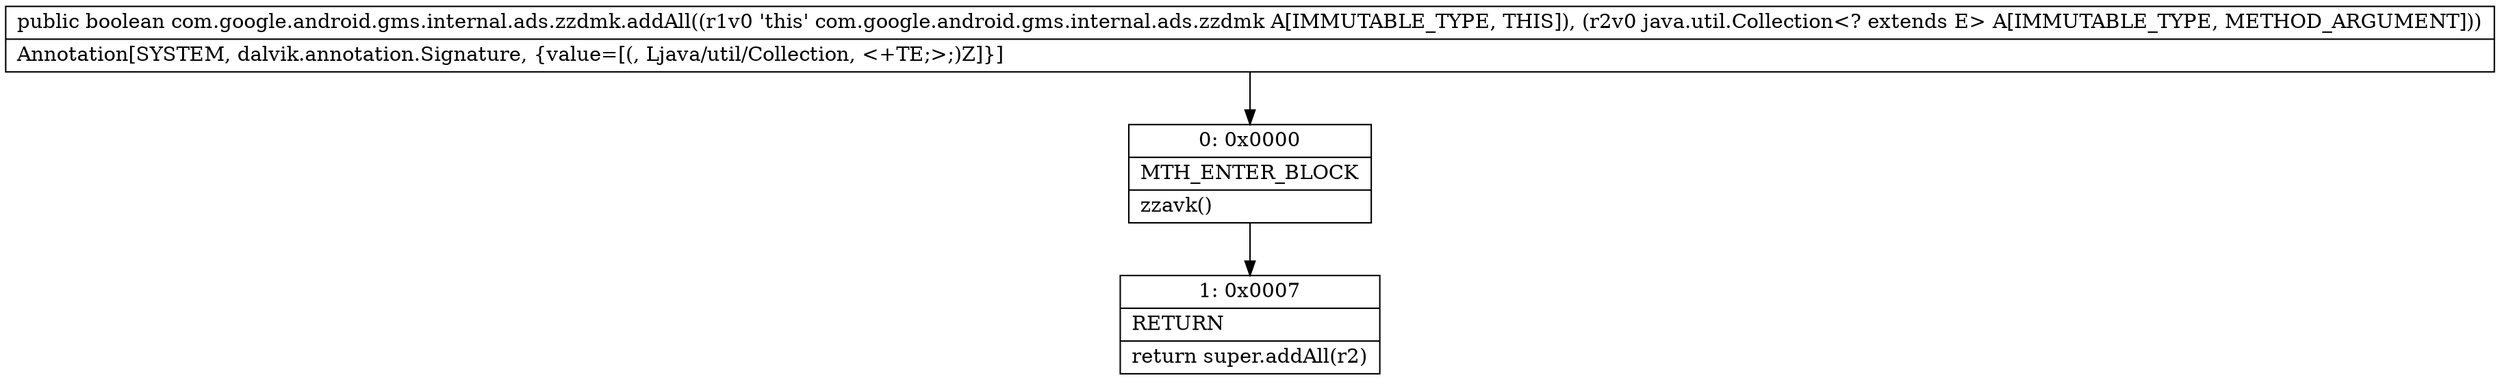 digraph "CFG forcom.google.android.gms.internal.ads.zzdmk.addAll(Ljava\/util\/Collection;)Z" {
Node_0 [shape=record,label="{0\:\ 0x0000|MTH_ENTER_BLOCK\l|zzavk()\l}"];
Node_1 [shape=record,label="{1\:\ 0x0007|RETURN\l|return super.addAll(r2)\l}"];
MethodNode[shape=record,label="{public boolean com.google.android.gms.internal.ads.zzdmk.addAll((r1v0 'this' com.google.android.gms.internal.ads.zzdmk A[IMMUTABLE_TYPE, THIS]), (r2v0 java.util.Collection\<? extends E\> A[IMMUTABLE_TYPE, METHOD_ARGUMENT]))  | Annotation[SYSTEM, dalvik.annotation.Signature, \{value=[(, Ljava\/util\/Collection, \<+TE;\>;)Z]\}]\l}"];
MethodNode -> Node_0;
Node_0 -> Node_1;
}

